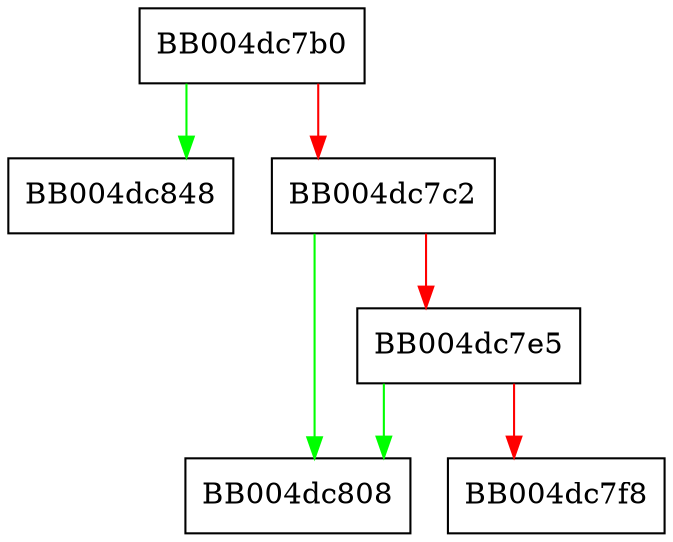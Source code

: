 digraph tls_construct_stoc_ems {
  node [shape="box"];
  graph [splines=ortho];
  BB004dc7b0 -> BB004dc848 [color="green"];
  BB004dc7b0 -> BB004dc7c2 [color="red"];
  BB004dc7c2 -> BB004dc808 [color="green"];
  BB004dc7c2 -> BB004dc7e5 [color="red"];
  BB004dc7e5 -> BB004dc808 [color="green"];
  BB004dc7e5 -> BB004dc7f8 [color="red"];
}